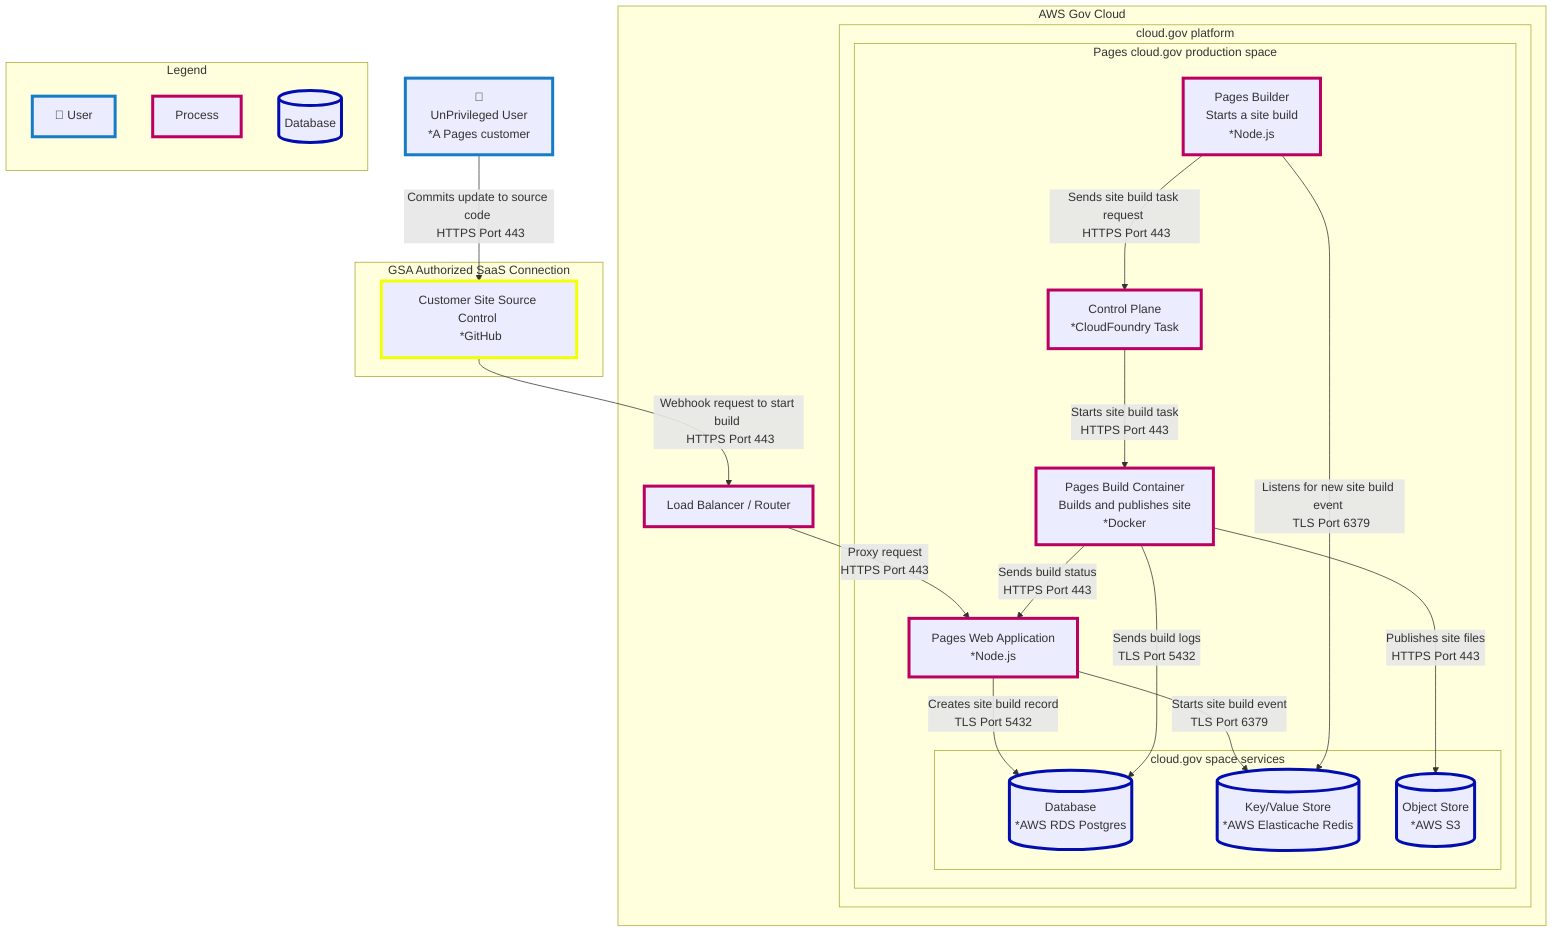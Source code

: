 flowchart TB
  %% Styles
  classDef userStyle stroke:#167CC5,stroke-width:4px
  classDef processStyle stroke:#bc0061,stroke-width:4px
  classDef processSuccessStyle stroke:#bc0061,stroke-width:4px
  classDef decisionStyle stroke:#ea8d02,stroke-width:4px
  classDef saasStyle stroke:#f2ff07,stroke-width:4px
  classDef dbStyle stroke:#010daf,stroke-width:4px

  %% Component Defintions

  %% Users
  user["👤  <br/> UnPrivileged User <br/> *A Pages customer"]:::userStyle

  %% Processors
  aws_load_balancer[Load Balancer / Router]:::processStyle
  pages_app[Pages Web Application <br/> *Node.js]:::processStyle
  pages_builder[Pages Builder <br/> Starts a site build <br/> *Node.js]:::processStyle
  pages_build_container[Pages Build Container <br/> Builds and publishes site <br/> *Docker]:::processStyle
  control_plane[Control Plane <br/> *CloudFoundry Task]:::processStyle

  %% SaaS
  gh_source[Customer Site Source Control <br/> *GitHub]:::saasStyle

  %% Store
  database[(Database <br/> *AWS RDS Postgres)]:::dbStyle
  key_value_store[(Key/Value Store <br/> *AWS Elasticache Redis)]:::dbStyle
  s3[(Object Store <br/> *AWS S3)]:::dbStyle

  %% Flow
  user -- Commits update to source code <br/> HTTPS Port 443 --> gh_source
  gh_source -- Webhook request to start build <br/> HTTPS Port 443 --> aws_load_balancer
  aws_load_balancer -- Proxy request <br/> HTTPS Port 443 --> pages_app
  pages_app -- Creates site build record <br/> TLS Port 5432 --> database
  pages_app -- Starts site build event <br/> TLS Port 6379 --> key_value_store
  pages_builder -- Listens for new site build event <br/> TLS Port 6379 --> key_value_store
  pages_builder -- Sends site build task request <br/> HTTPS Port 443 --> control_plane
  control_plane -- Starts site build task <br/> HTTPS Port 443 --> pages_build_container
  pages_build_container -- Publishes site files <br/> HTTPS Port 443 --> s3
  pages_build_container -- Sends build status <br/> HTTPS Port 443 --> pages_app
  pages_build_container -- Sends build logs <br/> TLS Port 5432 --> database

  %% Layout
  subgraph GSA Authorized SaaS Connection
    gh_source
  end

  subgraph AWS Gov Cloud
    aws_load_balancer
    subgraph cloud.gov platform
      subgraph Pages cloud.gov production space
        pages_app
        pages_build_container
        pages_builder
        control_plane
        subgraph cloud.gov space services
          database
          key_value_store
          s3
        end
      end
    end
  end

  subgraph Legend
    direction BT
    legend_user["👤 User"]:::userStyle
    legend_process[Process]:::processStyle
    legend_db[(Database)]:::dbStyle
  end